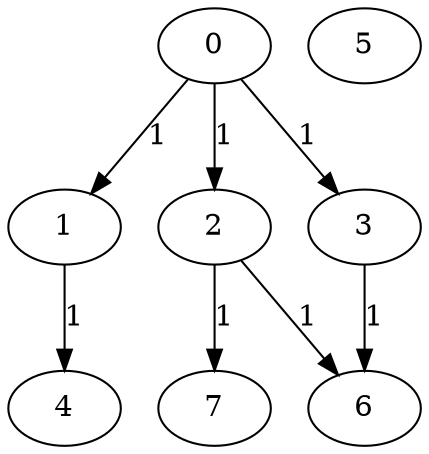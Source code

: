 digraph G {
0;
0 -> 1 [ label="1" ] ;
0 -> 2 [ label="1" ] ;
0 -> 3 [ label="1" ] ;
1;
1 -> 4 [ label="1" ] ;
2;
2 -> 6 [ label="1" ] ;
2 -> 7 [ label="1" ] ;
3;
3 -> 6 [ label="1" ] ;
4;
5;
6;
7;
}